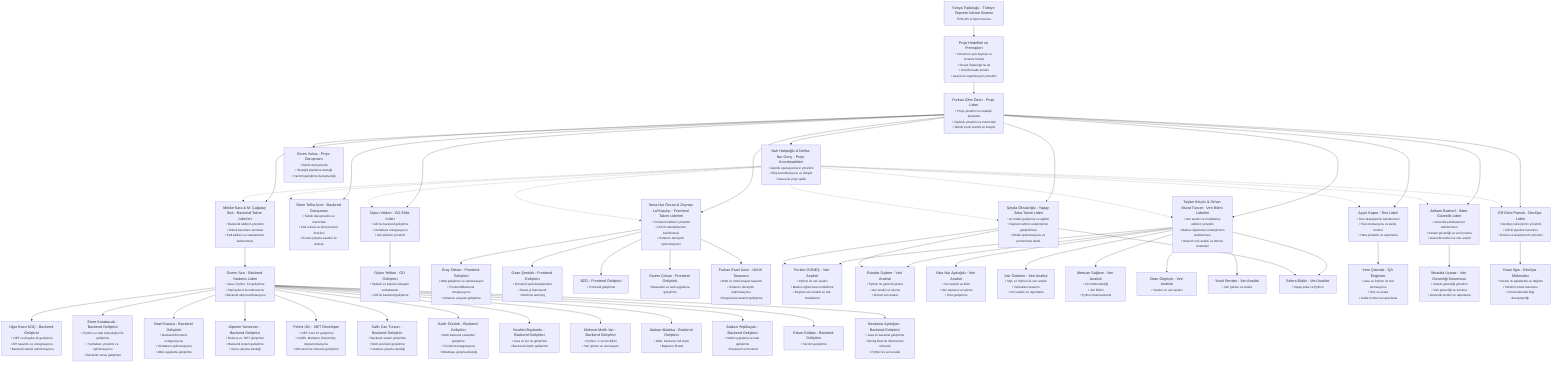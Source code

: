 graph TD
    %% Proje Başlığı ve Açıklaması
    ProjectTitle["Sonya Topluluğu - Türkiye Deprem İzleme Sistemi<br/><small>TDIS API & Open Source</small>"]:::projectTitle

    %% Proje Yönetimi - En Üst Seviye
    ProjeLideri["Furkan Zihni Özen - Proje Lideri<br/><small>• Proje yönetimi ve stratejik planlama<br/>• Topluluk yönetimi ve mentorluk<br/>• Teknik içerik üretimi ve iletişim</small>"]
    ProjeKoordinatoru["Nuh Hatipoğlu & Nefise Nur Genç - Proje Koordinatörleri<br/><small>• Günlük operasyonların yönetimi<br/>• Ekip koordinasyonu ve iletişim<br/>• Asana ile proje takibi</small>"]
    ProjeDanismani["Evren Yalnız - Proje Danışmanı<br/><small>• Teknik danışmanlık<br/>• Stratejik planlama desteği<br/>• Yazılım geliştirme danışmanlığı</small>"]
    
    %% Takım Liderleri - İkinci Seviye
    BackendLideri["Melike Kara & M. Çağatay Balı - Backend Takım Liderleri<br/><small>• Backend ekibinin yönetimi<br/>• Teknik kararların alınması<br/>• Kod kalitesi ve standartların belirlenmesi</small>"]
    BackendDanismani["Ömer Talha Acet - Backend Danışmanı<br/><small>• Teknik danışmanlık ve mentorluk<br/>• Kod review ve best practice önerileri<br/>• Esnek çalışma saatleri ile destek</small>"]
    GOLideri["Oytun Yeldan - GO Ekibi Lideri<br/><small>• GO ile backend geliştirme<br/>• Veritabanı entegrasyonu<br/>• GO ekibinin yönetimi</small>"]
    FrontendLideri["Sena Nur Özcan & Zeynep Lal Kaşıkçı - Frontend Takım Liderleri<br/><small>• Frontend ekibinin yönetimi<br/>• UI/UX standartlarının belirlenmesi<br/>• Kullanıcı deneyimi optimizasyonu</small>"]
    VeriBilimiLideri["Taylan Kılıçöz & Orhan Murat Tuncer - Veri Bilimi Liderleri<br/><small>• Veri analizi ve modelleme ekibinin yönetimi<br/>• Makine öğrenmesi stratejilerinin belirlenmesi<br/>• Deprem veri analizi ve tahmin sistemleri</small>"]
    YapayZekaLideri["Şeyda Öksüzoğlu - Yapay Zeka Takım Lideri<br/><small>• AI model geliştirme ve eğitimi<br/>• Deprem tahmin sistemlerinin geliştirilmesi<br/>• Model optimizasyonu ve performans takibi</small>"]
    TestLideri["Ayçin Kapar - Test Lideri<br/><small>• Test stratejilerinin belirlenmesi<br/>• Test otomasyonu ve kalite kontrol<br/>• Hata yönetimi ve raporlama</small>"]
    GuvenlikLideri["Adham Rashed - Siber Güvenlik Lideri<br/><small>• Güvenlik politikalarının belirlenmesi<br/>• Sistem güvenliği ve veri koruma<br/>• Güvenlik testleri ve risk analizi</small>"]
    DevOpsLideri["Elif Dicle Pamuk - DevOps Lideri<br/><small>• DevOps süreçlerinin yönetimi<br/>• CI/CD pipeline kurulumu<br/>• Docker ve deployment yönetimi</small>"]
    
    %% Backend Takımı
    BackendYardimciLider["Gizem Sarı - Backend Yardımcı Lideri<br/><small>• Java, Python, C# geliştirme<br/>• Spring Boot ile mikroservis<br/>• Backend ekip koordinasyonu</small>"]
    BackendGelistirici1["Uğur Kaan KOÇ - Backend Geliştirici<br/><small>• .NET ve Angular ile geliştirme<br/>• API tasarımı ve entegrasyonu<br/>• Backend sistem optimizasyonu</small>"]
    BackendGelistirici2["Emre Karabacak - Backend Geliştirici<br/><small>• Python ve web teknolojileri ile geliştirme<br/>• Veritabanı yönetimi ve optimizasyonu<br/>• Backend servis geliştirme</small>"]
    BackendGelistirici3["Nazif Karaca - Backend Geliştirici<br/><small>• Backend/Frontend entegrasyonu<br/>• Veritabanı optimizasyonu<br/>• Web uygulama geliştirme</small>"]
    BackendGelistirici4["Alperen Yurtseven - Backend Geliştirici<br/><small>• Node.js ve .NET geliştirme<br/>• Backend sistem geliştirme<br/>• Gece çalışma desteği</small>"]
    BackendGelistirici5["Fehmi ÜN - .NET Developer<br/><small>• .NET Core 8+ geliştirme<br/>• CQRS, Mediator, Repository implementasyonu<br/>• Microservice mimarisi geliştirme</small>"]
    BackendGelistirici6["Salih Can Tursun - Backend Geliştirici<br/><small>• Backend sistem geliştirme<br/>• Web servisleri geliştirme<br/>• Uzaktan çalışma desteği</small>"]
    BackendGelistirici7["Kadir Gürtürk - Backend Geliştirici<br/><small>• Web backend sistemleri geliştirme<br/>• Frontend entegrasyonu<br/>• Nöbetleşe çalışma desteği</small>"]
    BackendGelistirici8["İbrahim Bayburtlu - Backend Geliştirici<br/><small>• Java ve Go ile geliştirme<br/>• Backend sistem geliştirme</small>"]
    BackendGelistirici9["Mehmet Melih Var - Backend Geliştirici<br/><small>• Python, C ve Go dilleri<br/>• Veri işleme ve otomasyon</small>"]
    BackendGelistirici10["Atakan Aktakka - Backend Geliştirici<br/><small>• Web, backend, full stack<br/>• Beginner Flutter</small>"]
    BackendGelistirici11["Atakan Yeşilkayalı - Backend Geliştirici<br/><small>• Mobil uygulama ve web geliştirme<br/>• Backend ve frontend</small>"]
    BackendGelistirici12["Erkan Gürbüz - Backend Geliştirici<br/><small>• Yazılım geliştirme</small>"]
    BackendGelistirici13["Sevdanur Aydoğan - Backend Geliştirici<br/><small>• Java ile backend geliştirme<br/>• Spring Boot ile mikroservis mimarisi<br/>• Python ile veri analizi</small>"]
    
    %% GO Ekibi
    GOGelistirici1["Oytun Yeldan - GO Geliştirici<br/><small>• İlişkisel ve ilişkisel olmayan veritabanları<br/>• GO ile backend geliştirme</small>"]
    
    %% Frontend Takımı
    FrontendGelistirici1["Eray Özkan - Frontend Geliştirici<br/><small>• Web geliştirme ve optimizasyon<br/>• Frontend/Backend entegrasyonu<br/>• Kullanıcı arayüzü geliştirme</small>"]
    FrontendGelistirici2["Ozan Şentürk - Frontend Geliştirici<br/><small>• Frontend web development<br/>• React.js framework<br/>• Machine learning</small>"]
    FrontendGelistirici3["BZO - Frontend Geliştirici<br/><small>• Frontend geliştirme</small>"]
    FrontendGelistirici4["Gizem Çoban - Frontend Geliştirici<br/><small>• Masaüstü ve web uygulama geliştirme</small>"]
    UIUXTasarimci["Furkan Esad Uzun - UI/UX Tasarımcı<br/><small>• Web ve mobil arayüz tasarımı<br/>• Kullanıcı deneyimi optimizasyonu<br/>• Responsive tasarım geliştirme</small>"]
    
    %% Veri Bilimi Takımı
    VeriAnalisti1["Furkan GÜNEŞ - Veri Analisti<br/><small>• Python ile veri analizi<br/>• Makine öğrenmesi modelleme<br/>• Deprem veri analizi ve risk modelleme</small>"]
    VeriAnalisti2["Evindar Üçdere - Veri Analisti<br/><small>• Python ile görüntü işleme<br/>• Veri analizi ve işleme<br/>• Görsel veri analizi</small>"]
    VeriAnalisti3["Nisa Nur Aydoğdu - Veri Analisti<br/><small>• Veri analizi ve bilim<br/>• Veri toplama ve işleme<br/>• Ürün geliştirme</small>"]
    VeriAnalisti4["Aslı Özdemir - Veri Analisti<br/><small>• SQL ve Python ile veri analizi<br/>• Veritabanı tasarımı<br/>• Veri analizi ve raporlama</small>"]
    VeriAnalisti6["Mertcan Sağlam - Veri Analisti<br/><small>• Veri Mühendisliği<br/>• Veri Bilimi<br/>• Python flask backend</small>"]
    VeriAnalisti7["Ozan Özgöçer - Veri Analisti<br/><small>• Yazılım ve veri analizi</small>"]
    VeriAnalisti8["Yusuf Bender - Veri Analisti<br/><small>• Veri İşleme ve Analiz</small>"]
    VeriAnalisti9["Selma Bütün - Veri Analisti<br/><small>• Yapay zeka ve Python</small>"]
    
    %% Test Takımı
    KaliteGuvenceUzmani["İrem Çakmak - QA Engineer<br/><small>• Java ve Python ile test otomasyonu<br/>• Test ve analiz<br/>• Kalite kontrol ve raporlama</small>"]
    
    %% Siber Güvenlik Takımı
    VeriGuvenligiSorumlusu["Mustafa Uçmaz - Veri Güvenliği Sorumlusu<br/><small>• Sistem güvenliği yönetimi<br/>• Veri güvenliği ve koruma<br/>• Güvenlik testleri ve raporlama</small>"]
    
    %% DevOps Takımı
    DevOpsUzmani["Kaan Ilgın - DevOps Mühendisi<br/><small>• Docker ile paketleme ve dağıtım<br/>• Yalıtımlı ortam kurulumu<br/>• Cloud alanında bilgi danışmanlığı</small>"]
    
    %% Proje Hedefleri ve Prensipleri
    ProjeHedefleri["Proje Hedefleri ve Prensipleri<br/><small>• Tamamen açık kaynak ve ücretsiz hizmet<br/>• Sonya Topluluğu'na ait<br/>• Gönüllü katkı temelli<br/>• Asana ile organizasyon yönetimi</small>"]:::projectGoals

    %% Hiyerarşik Bağlantılar
    ProjectTitle --> ProjeHedefleri
    ProjeHedefleri --> ProjeLideri
    ProjeLideri --> ProjeKoordinatoru
    ProjeLideri --> ProjeDanismani
    
    ProjeLideri --> BackendLideri
    ProjeLideri --> BackendDanismani
    ProjeLideri --> GOLideri
    ProjeLideri --> FrontendLideri
    ProjeLideri --> VeriBilimiLideri
    ProjeLideri --> YapayZekaLideri
    ProjeLideri --> TestLideri
    ProjeLideri --> GuvenlikLideri
    ProjeLideri --> DevOpsLideri
    
    %% Koordinasyon ilişkileri
    ProjeKoordinatoru -.-> BackendLideri
    ProjeKoordinatoru -.-> BackendDanismani
    ProjeKoordinatoru -.-> GOLideri
    ProjeKoordinatoru -.-> FrontendLideri
    ProjeKoordinatoru -.-> VeriBilimiLideri
    ProjeKoordinatoru -.-> YapayZekaLideri
    ProjeKoordinatoru -.-> TestLideri
    ProjeKoordinatoru -.-> GuvenlikLideri
    ProjeKoordinatoru -.-> DevOpsLideri
    
    %% Takım Bağlantıları
    BackendLideri --> BackendYardimciLider
    BackendYardimciLider --> BackendGelistirici1
    BackendYardimciLider --> BackendGelistirici2
    BackendYardimciLider --> BackendGelistirici3
    BackendYardimciLider --> BackendGelistirici4
    BackendYardimciLider --> BackendGelistirici5
    BackendYardimciLider --> BackendGelistirici6
    BackendYardimciLider --> BackendGelistirici7
    BackendYardimciLider --> BackendGelistirici8
    BackendYardimciLider --> BackendGelistirici9
    BackendYardimciLider --> BackendGelistirici10
    BackendYardimciLider --> BackendGelistirici11
    BackendYardimciLider --> BackendGelistirici12
    BackendYardimciLider --> BackendGelistirici13
    
    GOLideri --> GOGelistirici1
    
    FrontendLideri --> FrontendGelistirici1
    FrontendLideri --> FrontendGelistirici2
    FrontendLideri --> FrontendGelistirici3
    FrontendLideri --> FrontendGelistirici4
    FrontendLideri --> UIUXTasarimci
    
    VeriBilimiLideri --> VeriAnalisti1
    VeriBilimiLideri --> VeriAnalisti2
    VeriBilimiLideri --> VeriAnalisti3
    VeriBilimiLideri --> VeriAnalisti4
    VeriBilimiLideri --> VeriAnalisti6
    VeriBilimiLideri --> VeriAnalisti7
    VeriBilimiLideri --> VeriAnalisti8
    VeriBilimiLideri --> VeriAnalisti9
    
    YapayZekaLideri --> VeriAnalisti1
    YapayZekaLideri --> VeriAnalisti2
    YapayZekaLideri --> VeriAnalisti9
    
    TestLideri --> KaliteGuvenceUzmani
    
    GuvenlikLideri --> VeriGuvenligiSorumlusu
    
    DevOpsLideri --> DevOpsUzmani